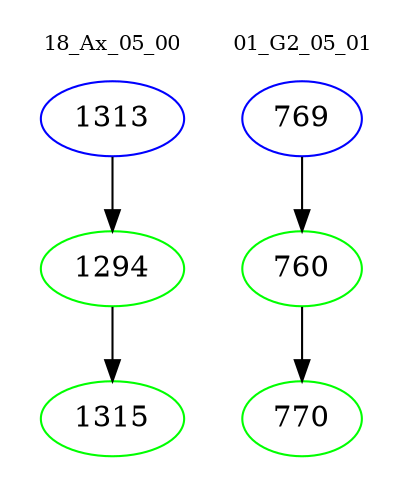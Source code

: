 digraph{
subgraph cluster_0 {
color = white
label = "18_Ax_05_00";
fontsize=10;
T0_1313 [label="1313", color="blue"]
T0_1313 -> T0_1294 [color="black"]
T0_1294 [label="1294", color="green"]
T0_1294 -> T0_1315 [color="black"]
T0_1315 [label="1315", color="green"]
}
subgraph cluster_1 {
color = white
label = "01_G2_05_01";
fontsize=10;
T1_769 [label="769", color="blue"]
T1_769 -> T1_760 [color="black"]
T1_760 [label="760", color="green"]
T1_760 -> T1_770 [color="black"]
T1_770 [label="770", color="green"]
}
}
